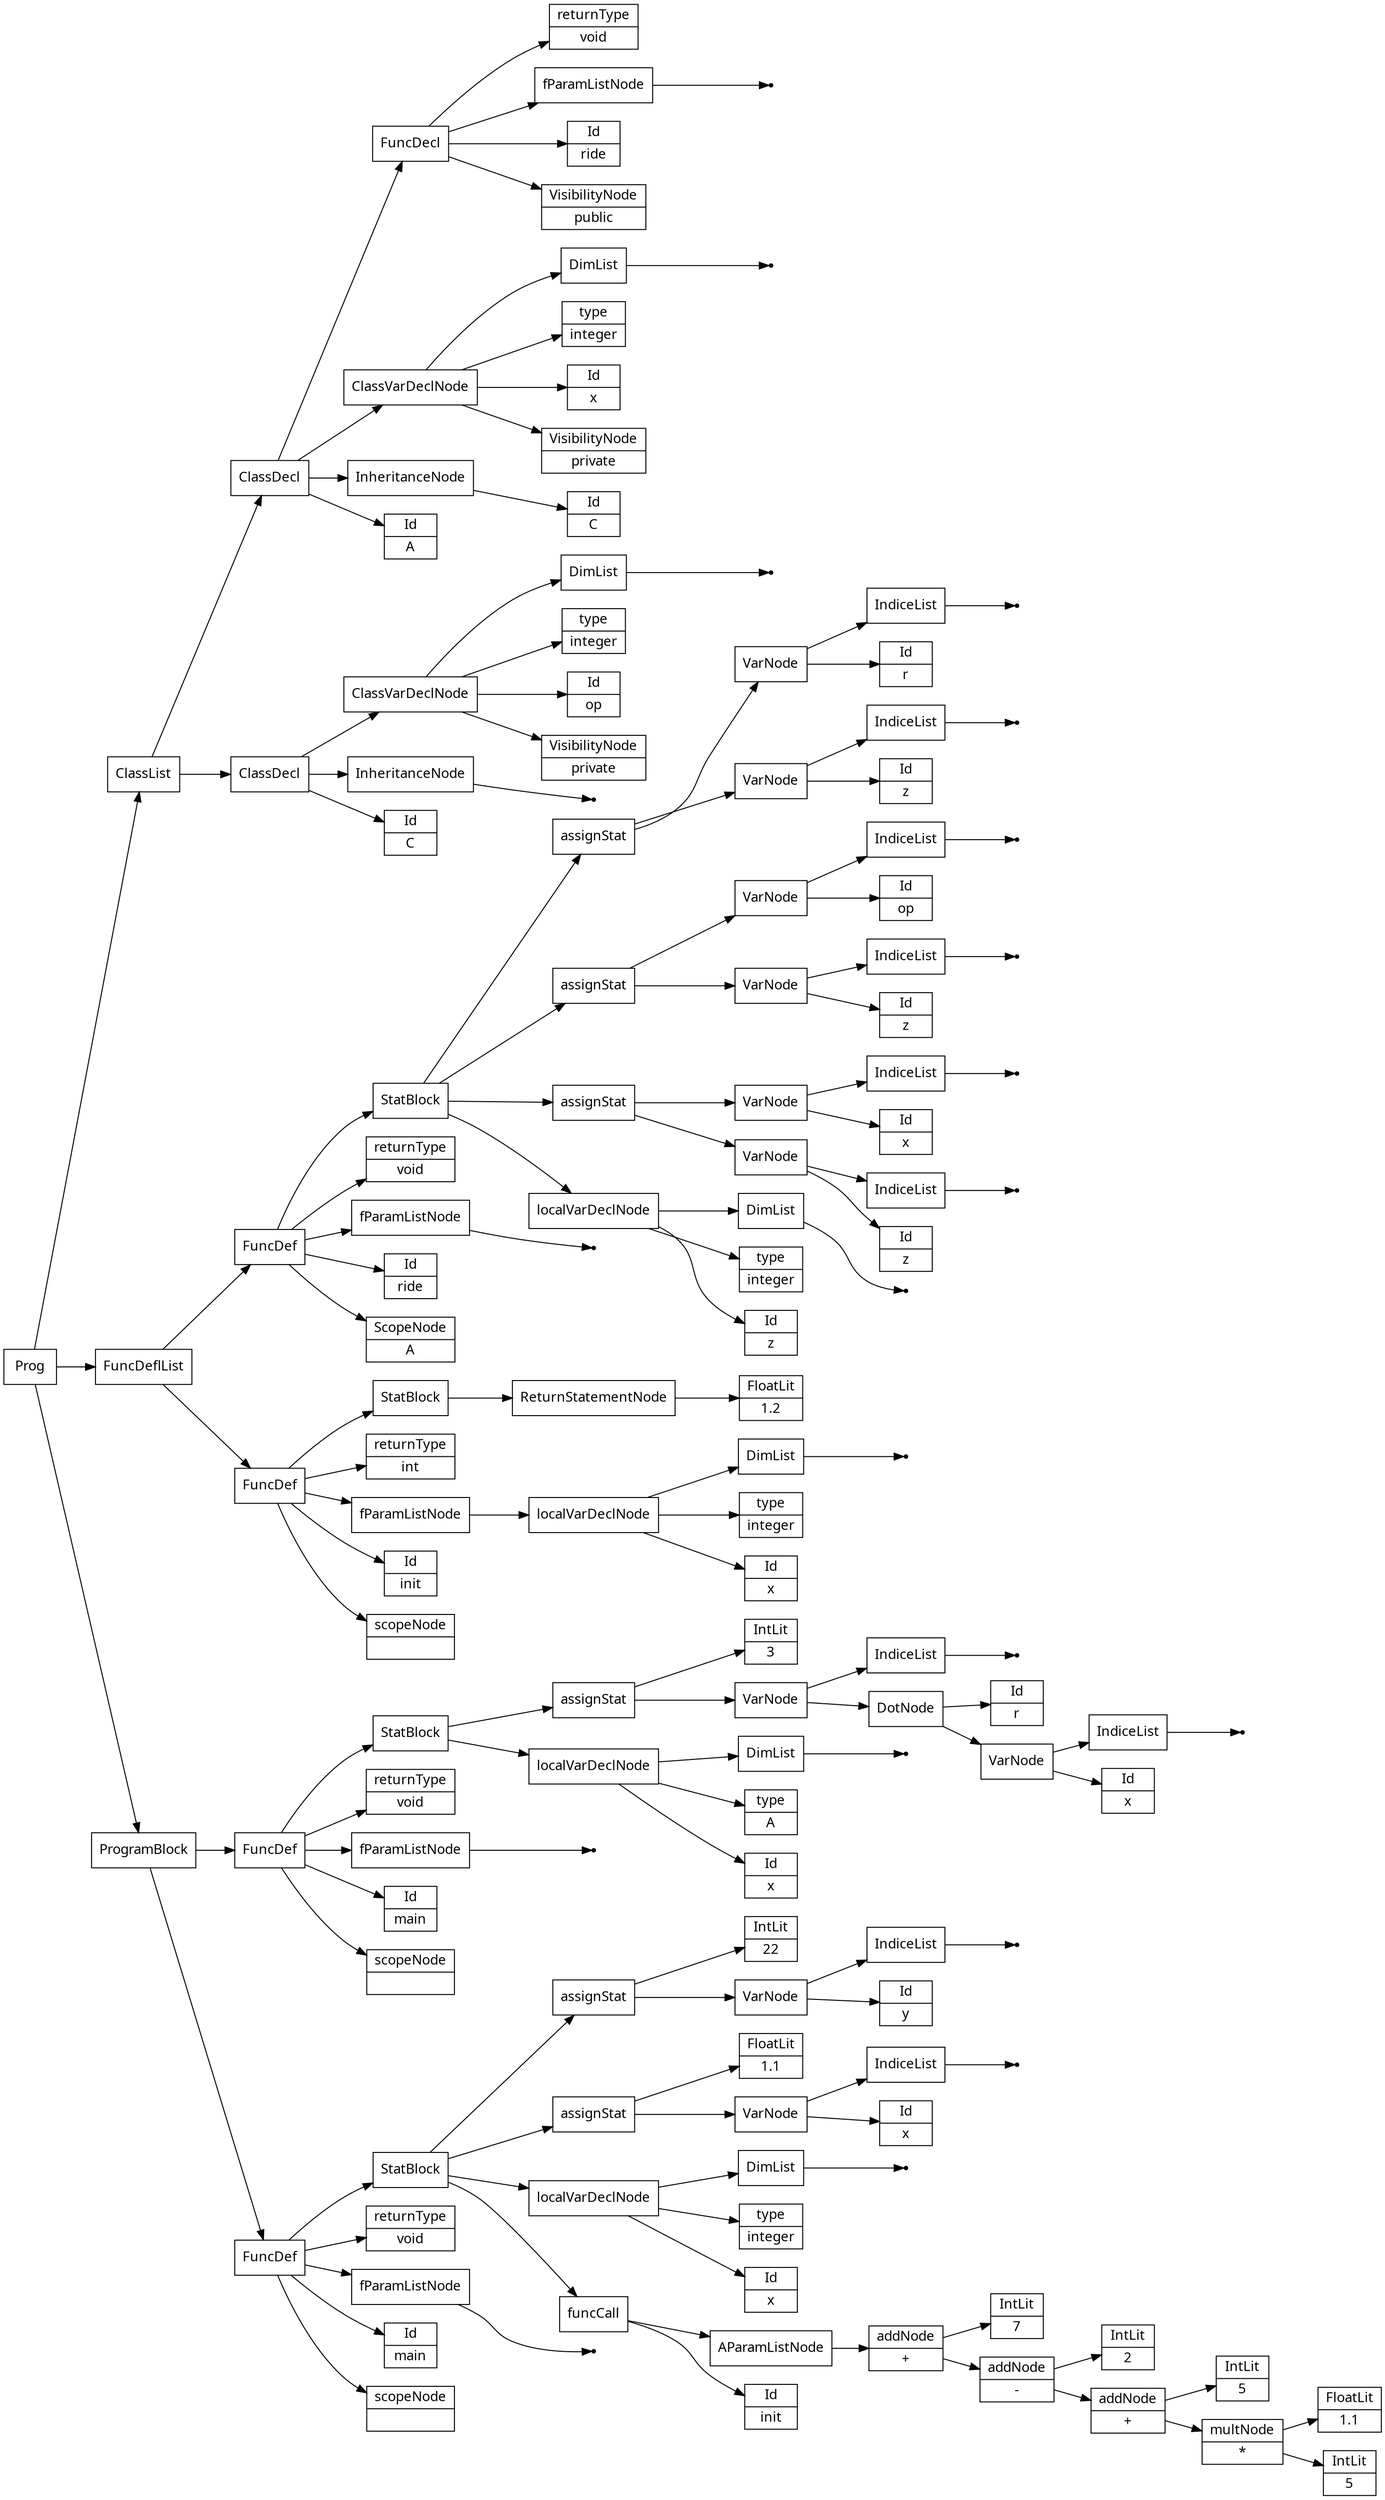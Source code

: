 digraph AST {
node [shape=record];
 node [fontname=Sans];charset="UTF-8" splines=true splines=spline rankdir =LR ordering="out"
1[label="scopeNode| "];
none3[shape="point"];
4[label="fParamListNode"];
4->none3;
5[label="returnType|void"];
7[label="Id|init"];
9[label="IntLit|5"];
10[label="multNode|*"];
11[label="FloatLit|1.1"];
10->11;
10->9;
12[label="addNode|+"];
13[label="IntLit|5"];
12->13;
12->10;
14[label="addNode|-"];
15[label="IntLit|2"];
14->15;
14->12;
16[label="addNode|+"];
17[label="IntLit|7"];
16->17;
16->14;
18[label="AParamListNode"];
18->16;
19[label="funcCall"];
19->18;
19->7;
20[label="Id|x"];
21[label="type|integer"];
none23[shape="point"];
24[label="DimList"];
24->none23;
25[label="localVarDeclNode"];
25->24;
25->21;
25->20;
26[label="Id|x"];
none28[shape="point"];
29[label="IndiceList"];
29->none28;
30[label="VarNode"];
30->29;
30->26;
31[label="FloatLit|1.1"];
32[label="assignStat"];
32->31;
32->30;
33[label="Id|y"];
none35[shape="point"];
36[label="IndiceList"];
36->none35;
37[label="VarNode"];
37->36;
37->33;
38[label="IntLit|22"];
39[label="assignStat"];
39->38;
39->37;
40[label="StatBlock"];
40->39;
40->32;
40->25;
40->19;
41[label="FuncDef"];
0[label="Id|main"];
41->40;
41->5;
41->4;
41->0;
41->1;
43[label="scopeNode| "];
45[label="Id|x"];
46[label="type|integer"];
none48[shape="point"];
49[label="DimList"];
49->none48;
50[label="localVarDeclNode"];
50->49;
50->46;
50->45;
51[label="fParamListNode"];
51->50;
52[label="returnType|int"];
54[label="FloatLit|1.2"];
55[label="ReturnStatementNode"];
55->54;
56[label="StatBlock"];
56->55;
57[label="FuncDef"];
42[label="Id|init"];
57->56;
57->52;
57->51;
57->42;
57->43;
58[label="Id|C"];
none60[shape="point"];
61[label="InheritanceNode"];
61->none60;
62[label="VisibilityNode|private"];
63[label="Id|op"];
64[label="type|integer"];
none66[shape="point"];
67[label="DimList"];
67->none66;
68[label="ClassVarDeclNode"];
68->67;
68->64;
68->63;
68->62;
69[label="ClassDecl"];
69->68;
69->61;
69->58;
70[label="Id|A"];
72[label="Id|C"];
73[label="InheritanceNode"];
73->72;
74[label="VisibilityNode|private"];
75[label="Id|x"];
76[label="type|integer"];
none78[shape="point"];
79[label="DimList"];
79->none78;
80[label="ClassVarDeclNode"];
80->79;
80->76;
80->75;
80->74;
81[label="VisibilityNode|public"];
82[label="Id|ride"];
none84[shape="point"];
85[label="fParamListNode"];
85->none84;
86[label="returnType|void"];
87[label="FuncDecl"];
87->86;
87->85;
87->82;
87->81;
88[label="ClassDecl"];
88->87;
88->80;
88->73;
88->70;
90[label="Id|ride"];
none92[shape="point"];
93[label="fParamListNode"];
93->none92;
94[label="returnType|void"];
96[label="Id|z"];
97[label="type|integer"];
none99[shape="point"];
100[label="DimList"];
100->none99;
101[label="localVarDeclNode"];
101->100;
101->97;
101->96;
102[label="Id|z"];
none104[shape="point"];
105[label="IndiceList"];
105->none104;
106[label="VarNode"];
106->105;
106->102;
107[label="Id|x"];
none109[shape="point"];
110[label="IndiceList"];
110->none109;
111[label="VarNode"];
111->110;
111->107;
112[label="assignStat"];
112->111;
112->106;
113[label="Id|z"];
none115[shape="point"];
116[label="IndiceList"];
116->none115;
117[label="VarNode"];
117->116;
117->113;
118[label="Id|op"];
none120[shape="point"];
121[label="IndiceList"];
121->none120;
122[label="VarNode"];
122->121;
122->118;
123[label="assignStat"];
123->122;
123->117;
124[label="Id|z"];
none126[shape="point"];
127[label="IndiceList"];
127->none126;
128[label="VarNode"];
128->127;
128->124;
129[label="Id|r"];
none131[shape="point"];
132[label="IndiceList"];
132->none131;
133[label="VarNode"];
133->132;
133->129;
134[label="assignStat"];
134->133;
134->128;
135[label="StatBlock"];
135->134;
135->123;
135->112;
135->101;
136[label="FuncDef"];
89[label="ScopeNode|A"];
136->135;
136->94;
136->93;
136->90;
136->89;
138[label="scopeNode| "];
none140[shape="point"];
141[label="fParamListNode"];
141->none140;
142[label="returnType|void"];
144[label="Id|x"];
145[label="type|A"];
none147[shape="point"];
148[label="DimList"];
148->none147;
149[label="localVarDeclNode"];
149->148;
149->145;
149->144;
150[label="Id|x"];
none152[shape="point"];
153[label="IndiceList"];
153->none152;
154[label="VarNode"];
154->153;
154->150;
155[label="Id|r"];
156[label="DotNode"];
156->155;
156->154;
none158[shape="point"];
159[label="IndiceList"];
159->none158;
160[label="VarNode"];
160->159;
160->156;
161[label="IntLit|3"];
162[label="assignStat"];
162->161;
162->160;
163[label="StatBlock"];
163->162;
163->149;
164[label="FuncDef"];
137[label="Id|main"];
164->163;
164->142;
164->141;
164->137;
164->138;
165[label="ClassList"];
166[label="FuncDeflList"];
167[label="Prog"];
168[label="ProgramBlock"];
168->164;
166->136;
165->88;
165->69;
166->57;
168->41;
167->165;
167->166;
167->168;
}